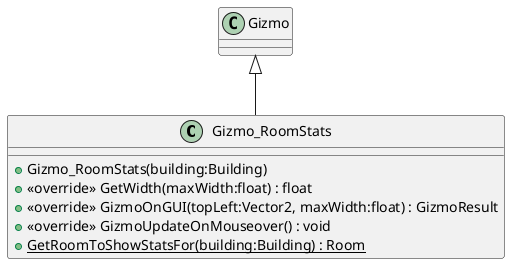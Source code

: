 @startuml
class Gizmo_RoomStats {
    + Gizmo_RoomStats(building:Building)
    + <<override>> GetWidth(maxWidth:float) : float
    + <<override>> GizmoOnGUI(topLeft:Vector2, maxWidth:float) : GizmoResult
    + <<override>> GizmoUpdateOnMouseover() : void
    + {static} GetRoomToShowStatsFor(building:Building) : Room
}
Gizmo <|-- Gizmo_RoomStats
@enduml
